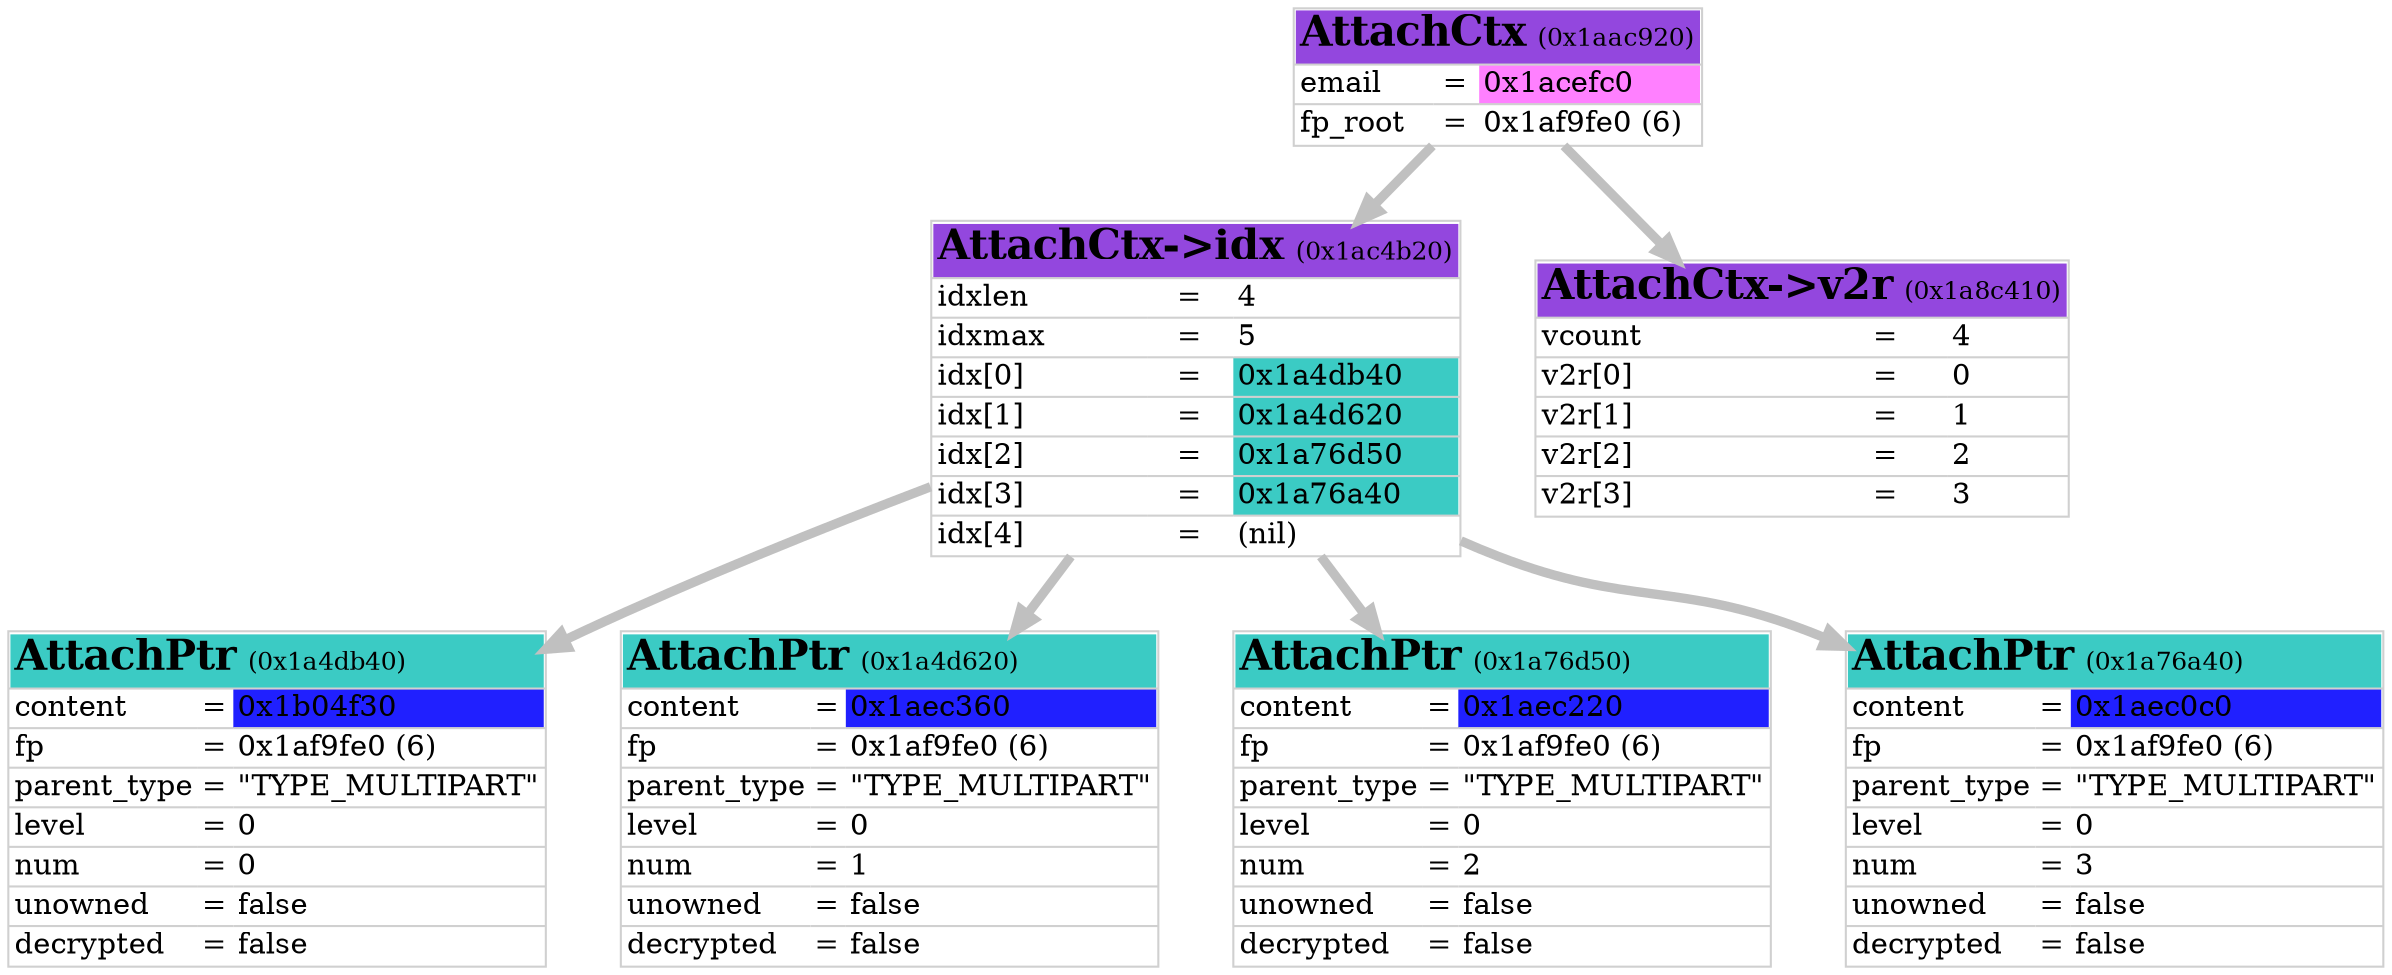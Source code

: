 digraph neomutt
{

	graph [
		rankdir="TB"
		nodesep="0.5"
		ranksep="0.5"
	];

	node [
		shape="plain"
	];

	edge [
		penwidth="4.5"
		arrowsize="1.0"
		color="#c0c0c0"
	];

	obj_0x1aac920 [
		label=<<table cellspacing="0" border="1" rows="*" color="#d0d0d0">
		<tr>
			<td border="0" align="left" bgcolor="#9347de" port="top" colspan="3"><font color="#000000" point-size="20"><b>AttachCtx</b></font> <font point-size="12">(0x1aac920)</font></td>
		</tr>
		<tr>
			<td border="0" align="left">email</td>
			<td border="0">=</td>
			<td border="0" align="left" bgcolor="#ff80ff">0x1acefc0</td>
		</tr>
		<tr>
			<td border="0" align="left">fp_root</td>
			<td border="0">=</td>
			<td border="0" align="left">0x1af9fe0 (6)</td>
		</tr>
		</table>>
	];

	obj_0x1ac4b20 [
		label=<<table cellspacing="0" border="1" rows="*" color="#d0d0d0">
		<tr>
			<td border="0" align="left" bgcolor="#9347de" port="top" colspan="3"><font color="#000000" point-size="20"><b>AttachCtx-&gt;idx</b></font> <font point-size="12">(0x1ac4b20)</font></td>
		</tr>
		<tr>
			<td border="0" align="left">idxlen</td>
			<td border="0">=</td>
			<td border="0" align="left">4</td>
		</tr>
		<tr>
			<td border="0" align="left">idxmax</td>
			<td border="0">=</td>
			<td border="0" align="left">5</td>
		</tr>
		<tr>
			<td border="0" align="left">idx[0]</td>
			<td border="0">=</td>
			<td border="0" align="left" bgcolor="#3bcbc4">0x1a4db40</td>
		</tr>
		<tr>
			<td border="0" align="left">idx[1]</td>
			<td border="0">=</td>
			<td border="0" align="left" bgcolor="#3bcbc4">0x1a4d620</td>
		</tr>
		<tr>
			<td border="0" align="left">idx[2]</td>
			<td border="0">=</td>
			<td border="0" align="left" bgcolor="#3bcbc4">0x1a76d50</td>
		</tr>
		<tr>
			<td border="0" align="left">idx[3]</td>
			<td border="0">=</td>
			<td border="0" align="left" bgcolor="#3bcbc4">0x1a76a40</td>
		</tr>
		<tr>
			<td border="0" align="left">idx[4]</td>
			<td border="0">=</td>
			<td border="0" align="left">(nil)</td>
		</tr>
		</table>>
	];

	obj_0x1a4db40 [
		label=<<table cellspacing="0" border="1" rows="*" color="#d0d0d0">
		<tr>
			<td border="0" align="left" bgcolor="#3bcbc4" port="top" colspan="3"><font color="#000000" point-size="20"><b>AttachPtr</b></font> <font point-size="12">(0x1a4db40)</font></td>
		</tr>
		<tr>
			<td border="0" align="left">content</td>
			<td border="0">=</td>
			<td border="0" align="left" bgcolor="#2020ff">0x1b04f30</td>
		</tr>
		<tr>
			<td border="0" align="left">fp</td>
			<td border="0">=</td>
			<td border="0" align="left">0x1af9fe0 (6)</td>
		</tr>
		<tr>
			<td border="0" align="left">parent_type</td>
			<td border="0">=</td>
			<td border="0" align="left">"TYPE_MULTIPART"</td>
		</tr>
		<tr>
			<td border="0" align="left">level</td>
			<td border="0">=</td>
			<td border="0" align="left">0</td>
		</tr>
		<tr>
			<td border="0" align="left">num</td>
			<td border="0">=</td>
			<td border="0" align="left">0</td>
		</tr>
		<tr>
			<td border="0" align="left">unowned</td>
			<td border="0">=</td>
			<td border="0" align="left">false</td>
		</tr>
		<tr>
			<td border="0" align="left">decrypted</td>
			<td border="0">=</td>
			<td border="0" align="left">false</td>
		</tr>
		</table>>
	];

	obj_0x1a4d620 [
		label=<<table cellspacing="0" border="1" rows="*" color="#d0d0d0">
		<tr>
			<td border="0" align="left" bgcolor="#3bcbc4" port="top" colspan="3"><font color="#000000" point-size="20"><b>AttachPtr</b></font> <font point-size="12">(0x1a4d620)</font></td>
		</tr>
		<tr>
			<td border="0" align="left">content</td>
			<td border="0">=</td>
			<td border="0" align="left" bgcolor="#2020ff">0x1aec360</td>
		</tr>
		<tr>
			<td border="0" align="left">fp</td>
			<td border="0">=</td>
			<td border="0" align="left">0x1af9fe0 (6)</td>
		</tr>
		<tr>
			<td border="0" align="left">parent_type</td>
			<td border="0">=</td>
			<td border="0" align="left">"TYPE_MULTIPART"</td>
		</tr>
		<tr>
			<td border="0" align="left">level</td>
			<td border="0">=</td>
			<td border="0" align="left">0</td>
		</tr>
		<tr>
			<td border="0" align="left">num</td>
			<td border="0">=</td>
			<td border="0" align="left">1</td>
		</tr>
		<tr>
			<td border="0" align="left">unowned</td>
			<td border="0">=</td>
			<td border="0" align="left">false</td>
		</tr>
		<tr>
			<td border="0" align="left">decrypted</td>
			<td border="0">=</td>
			<td border="0" align="left">false</td>
		</tr>
		</table>>
	];

	obj_0x1a76d50 [
		label=<<table cellspacing="0" border="1" rows="*" color="#d0d0d0">
		<tr>
			<td border="0" align="left" bgcolor="#3bcbc4" port="top" colspan="3"><font color="#000000" point-size="20"><b>AttachPtr</b></font> <font point-size="12">(0x1a76d50)</font></td>
		</tr>
		<tr>
			<td border="0" align="left">content</td>
			<td border="0">=</td>
			<td border="0" align="left" bgcolor="#2020ff">0x1aec220</td>
		</tr>
		<tr>
			<td border="0" align="left">fp</td>
			<td border="0">=</td>
			<td border="0" align="left">0x1af9fe0 (6)</td>
		</tr>
		<tr>
			<td border="0" align="left">parent_type</td>
			<td border="0">=</td>
			<td border="0" align="left">"TYPE_MULTIPART"</td>
		</tr>
		<tr>
			<td border="0" align="left">level</td>
			<td border="0">=</td>
			<td border="0" align="left">0</td>
		</tr>
		<tr>
			<td border="0" align="left">num</td>
			<td border="0">=</td>
			<td border="0" align="left">2</td>
		</tr>
		<tr>
			<td border="0" align="left">unowned</td>
			<td border="0">=</td>
			<td border="0" align="left">false</td>
		</tr>
		<tr>
			<td border="0" align="left">decrypted</td>
			<td border="0">=</td>
			<td border="0" align="left">false</td>
		</tr>
		</table>>
	];

	obj_0x1a76a40 [
		label=<<table cellspacing="0" border="1" rows="*" color="#d0d0d0">
		<tr>
			<td border="0" align="left" bgcolor="#3bcbc4" port="top" colspan="3"><font color="#000000" point-size="20"><b>AttachPtr</b></font> <font point-size="12">(0x1a76a40)</font></td>
		</tr>
		<tr>
			<td border="0" align="left">content</td>
			<td border="0">=</td>
			<td border="0" align="left" bgcolor="#2020ff">0x1aec0c0</td>
		</tr>
		<tr>
			<td border="0" align="left">fp</td>
			<td border="0">=</td>
			<td border="0" align="left">0x1af9fe0 (6)</td>
		</tr>
		<tr>
			<td border="0" align="left">parent_type</td>
			<td border="0">=</td>
			<td border="0" align="left">"TYPE_MULTIPART"</td>
		</tr>
		<tr>
			<td border="0" align="left">level</td>
			<td border="0">=</td>
			<td border="0" align="left">0</td>
		</tr>
		<tr>
			<td border="0" align="left">num</td>
			<td border="0">=</td>
			<td border="0" align="left">3</td>
		</tr>
		<tr>
			<td border="0" align="left">unowned</td>
			<td border="0">=</td>
			<td border="0" align="left">false</td>
		</tr>
		<tr>
			<td border="0" align="left">decrypted</td>
			<td border="0">=</td>
			<td border="0" align="left">false</td>
		</tr>
		</table>>
	];

	obj_0x1a8c410 [
		label=<<table cellspacing="0" border="1" rows="*" color="#d0d0d0">
		<tr>
			<td border="0" align="left" bgcolor="#9347de" port="top" colspan="3"><font color="#000000" point-size="20"><b>AttachCtx-&gt;v2r</b></font> <font point-size="12">(0x1a8c410)</font></td>
		</tr>
		<tr>
			<td border="0" align="left">vcount</td>
			<td border="0">=</td>
			<td border="0" align="left">4</td>
		</tr>
		<tr>
			<td border="0" align="left">v2r[0]</td>
			<td border="0">=</td>
			<td border="0" align="left">0</td>
		</tr>
		<tr>
			<td border="0" align="left">v2r[1]</td>
			<td border="0">=</td>
			<td border="0" align="left">1</td>
		</tr>
		<tr>
			<td border="0" align="left">v2r[2]</td>
			<td border="0">=</td>
			<td border="0" align="left">2</td>
		</tr>
		<tr>
			<td border="0" align="left">v2r[3]</td>
			<td border="0">=</td>
			<td border="0" align="left">3</td>
		</tr>
		</table>>
	];


	obj_0x1ac4b20 -> obj_0x1a4db40 [  edgetooltip="AttachCtx-&gt;idx" color="#c0c0c0" ];
	obj_0x1ac4b20 -> obj_0x1a4d620 [  edgetooltip="AttachCtx-&gt;idx" color="#c0c0c0" ];
	obj_0x1ac4b20 -> obj_0x1a76d50 [  edgetooltip="AttachCtx-&gt;idx" color="#c0c0c0" ];
	obj_0x1ac4b20 -> obj_0x1a76a40 [  edgetooltip="AttachCtx-&gt;idx" color="#c0c0c0" ];
	obj_0x1aac920 -> obj_0x1ac4b20 [  edgetooltip="AttachCtx-&gt;idx" color="#c0c0c0" ];
	obj_0x1aac920 -> obj_0x1a8c410 [  edgetooltip="AttachCtx-&gt;v2r" color="#c0c0c0" ];

}
